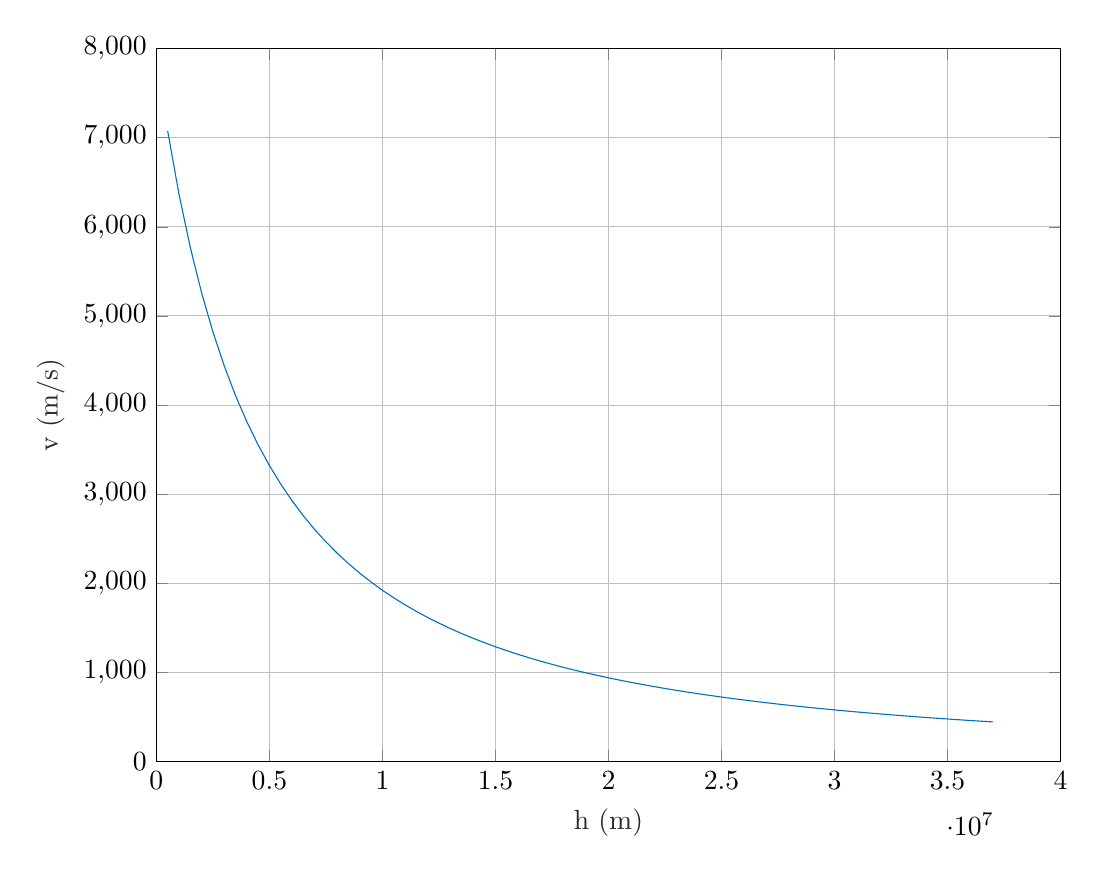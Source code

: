 % This file was created by matlab2tikz.
%
%The latest updates can be retrieved from
%  http://www.mathworks.com/matlabcentral/fileexchange/22022-matlab2tikz-matlab2tikz
%where you can also make suggestions and rate matlab2tikz.
%
\definecolor{mycolor1}{rgb}{0.0,0.447,0.741}%
%
\begin{tikzpicture}

\begin{axis}[%
width=4.521in,
height=3.566in,
at={(0.758in,0.481in)},
scale only axis,
xmin=0,
xmax=40000000,
xlabel style={font=\color{white!15!black}},
xlabel={h (m)},
ymin=0,
ymax=8000,
ylabel style={font=\color{white!15!black}},
ylabel={v (m/s)},
axis background/.style={fill=white},
xmajorgrids,
ymajorgrids
]
\addplot [color=mycolor1, forget plot]
  table[row sep=crcr]{%
500000	7072.718\\
1000000	6365.414\\
1500000	5768.614\\
2000000	5259.572\\
2500000	4821.227\\
3000000	4440.558\\
3500000	4107.473\\
4000000	3814.043\\
4500000	3553.958\\
5000000	3322.145\\
5500000	3114.481\\
6000000	2927.584\\
6500000	2758.66\\
7000000	2605.378\\
7500000	2465.784\\
8000000	2338.224\\
8500000	2221.296\\
9000000	2113.798\\
9500000	2014.7\\
10000000	1923.109\\
10500000	1838.254\\
11000000	1759.46\\
11500000	1686.139\\
12000000	1617.773\\
12500000	1553.905\\
13000000	1494.131\\
13500000	1438.094\\
14000000	1385.474\\
14500000	1335.986\\
15000000	1289.376\\
15500000	1245.414\\
16000000	1203.895\\
16500000	1164.633\\
17000000	1127.459\\
17500000	1092.222\\
18000000	1058.783\\
18500000	1027.015\\
19000000	996.806\\
19500000	968.048\\
20000000	940.648\\
20500000	914.516\\
21000000	889.572\\
21500000	865.741\\
22000000	842.956\\
22500000	821.153\\
23000000	800.274\\
23500000	780.265\\
24000000	761.076\\
24500000	742.661\\
25000000	724.977\\
25500000	707.984\\
26000000	691.644\\
26500000	675.923\\
27000000	660.789\\
27500000	646.212\\
28000000	632.162\\
28500000	618.615\\
29000000	605.544\\
29500000	592.928\\
30000000	580.743\\
30500000	568.97\\
31000000	557.59\\
31500000	546.584\\
32000000	535.935\\
32500000	525.628\\
33000000	515.647\\
33500000	505.978\\
34000000	496.607\\
34500000	487.522\\
35000000	478.71\\
35500000	470.161\\
36000000	461.864\\
36500000	453.807\\
37000000	445.982\\
};
\end{axis}
\end{tikzpicture}%